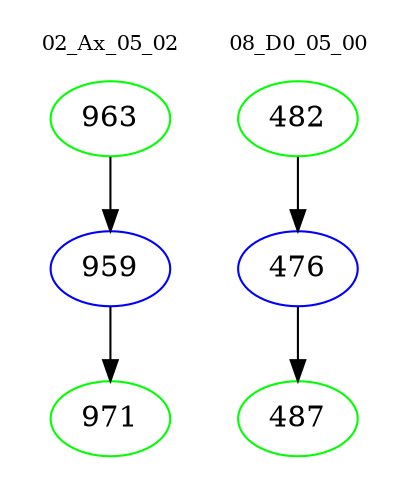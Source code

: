 digraph{
subgraph cluster_0 {
color = white
label = "02_Ax_05_02";
fontsize=10;
T0_963 [label="963", color="green"]
T0_963 -> T0_959 [color="black"]
T0_959 [label="959", color="blue"]
T0_959 -> T0_971 [color="black"]
T0_971 [label="971", color="green"]
}
subgraph cluster_1 {
color = white
label = "08_D0_05_00";
fontsize=10;
T1_482 [label="482", color="green"]
T1_482 -> T1_476 [color="black"]
T1_476 [label="476", color="blue"]
T1_476 -> T1_487 [color="black"]
T1_487 [label="487", color="green"]
}
}
